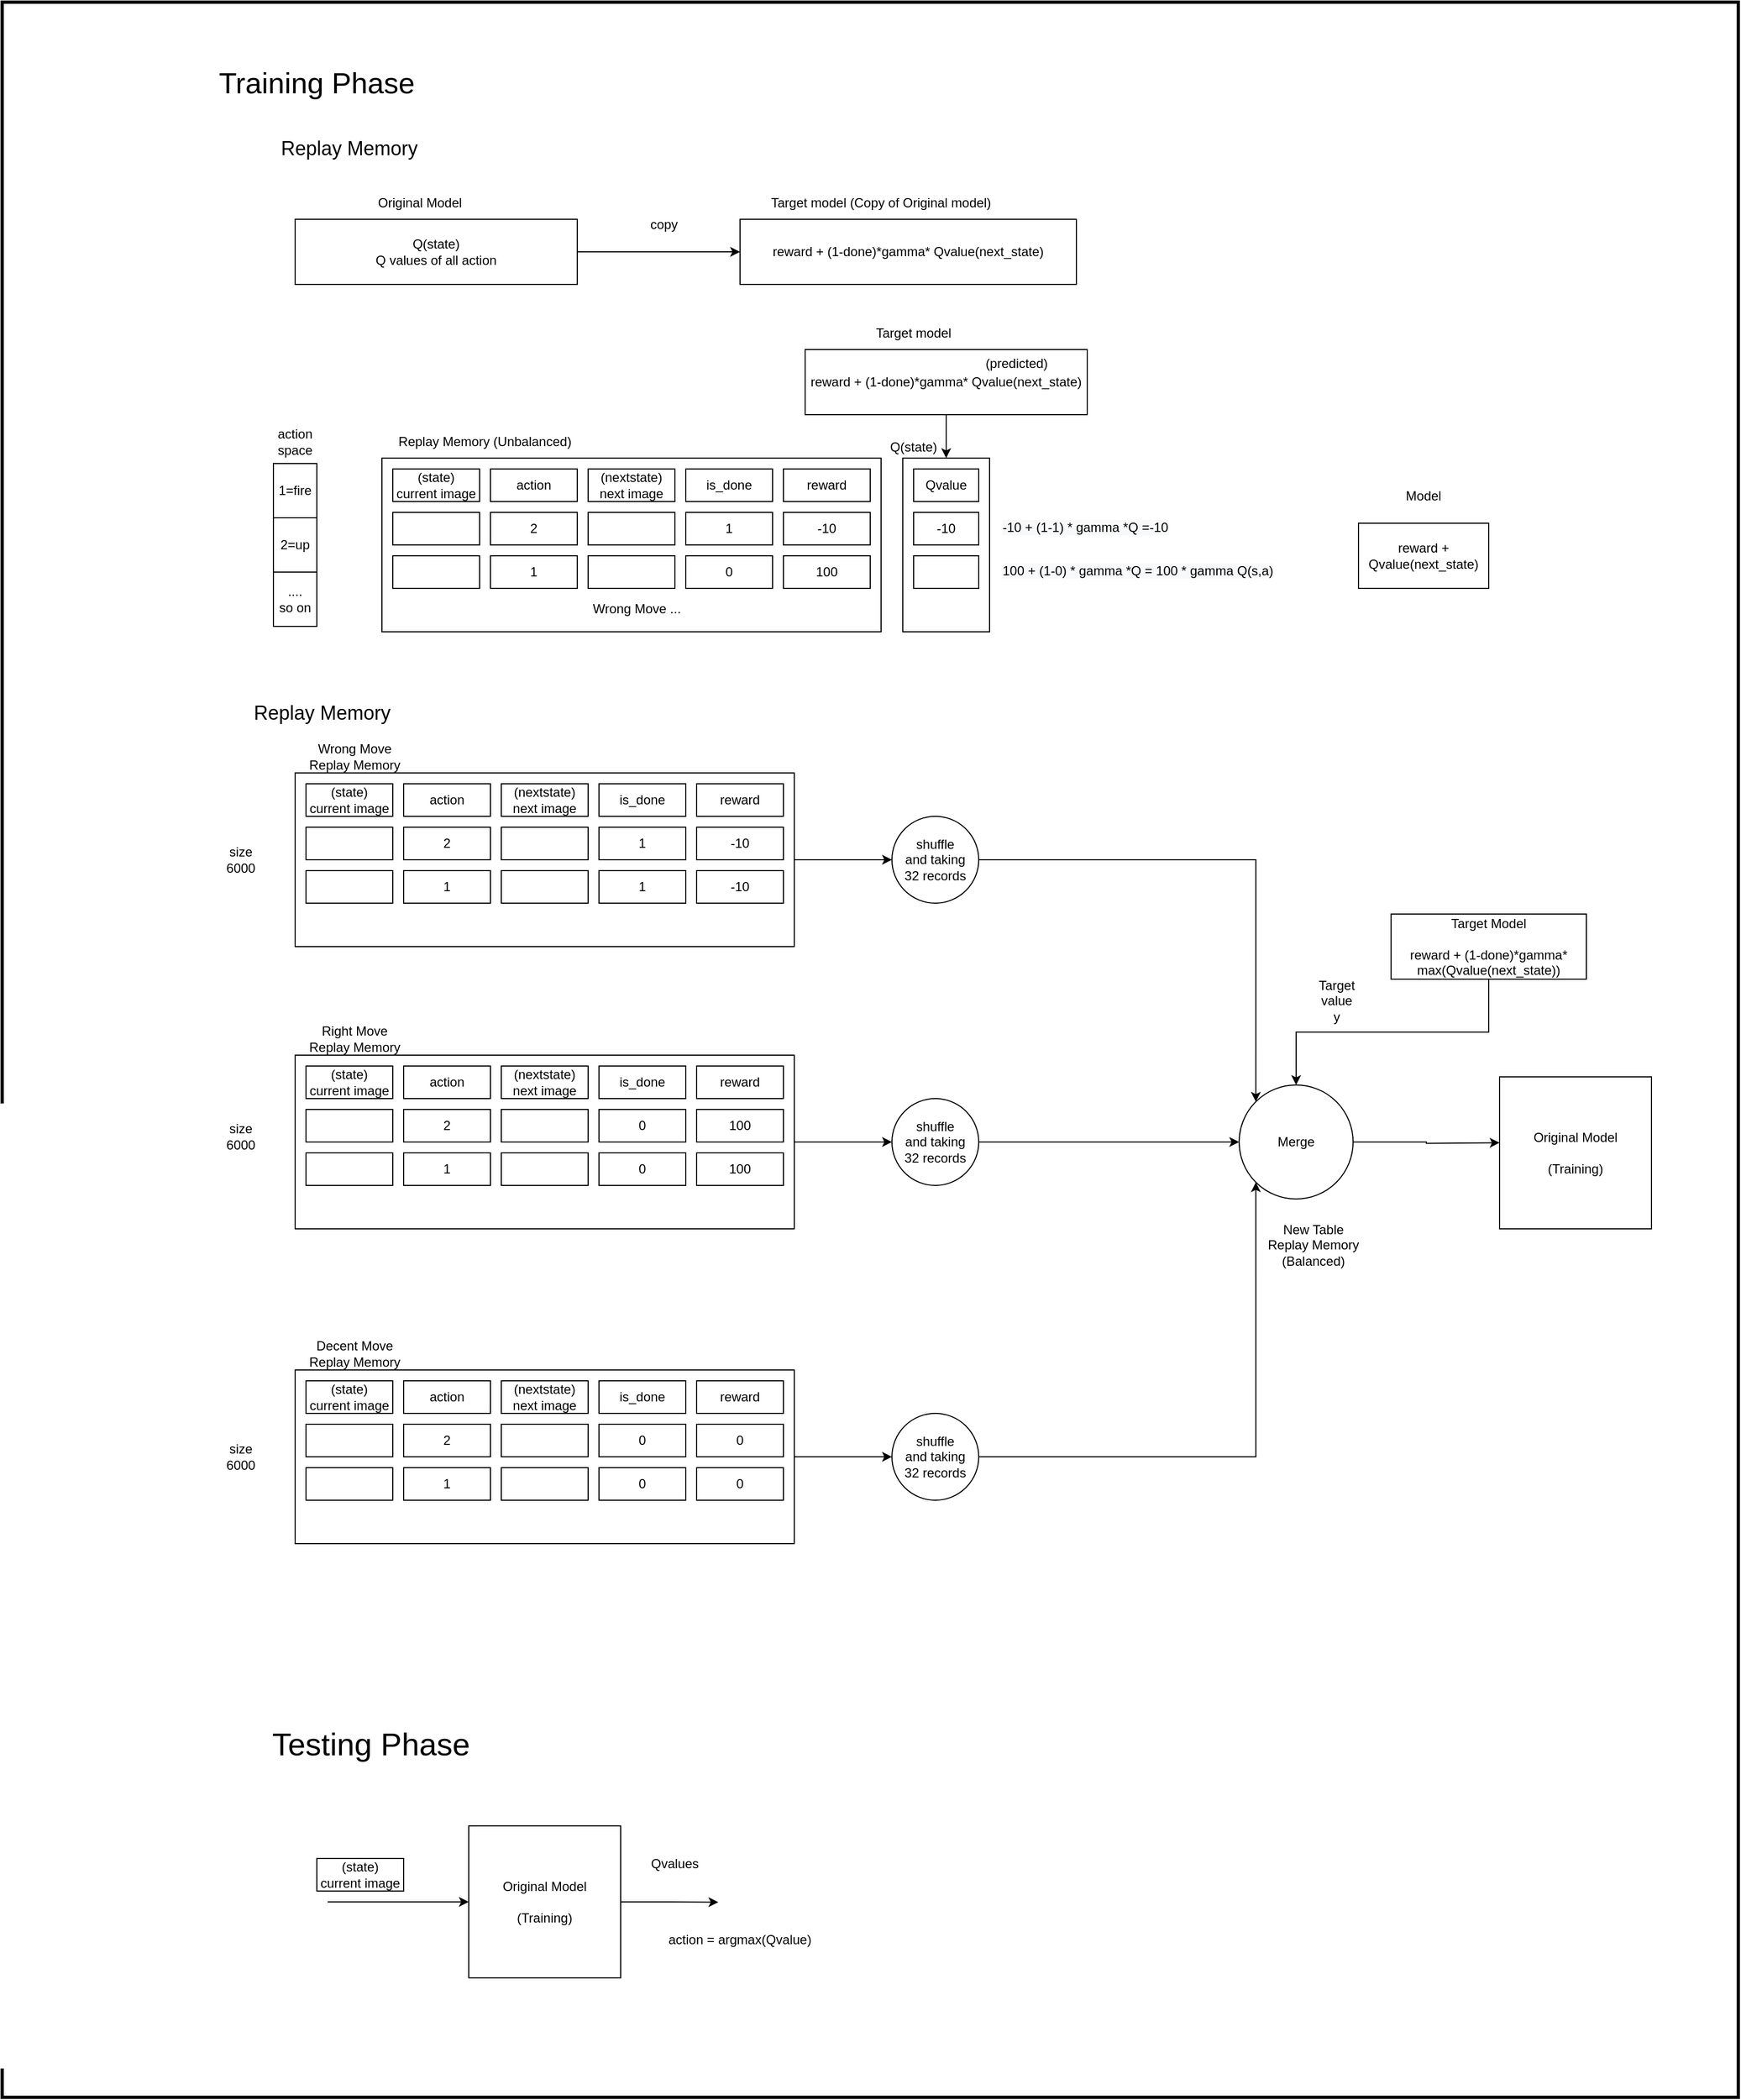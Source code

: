 <mxfile version="16.0.0" type="device" pages="2"><diagram id="ZjY-fGbHNrPjNJXVfzNI" name="Page-1"><mxGraphModel dx="3445" dy="2528" grid="1" gridSize="10" guides="1" tooltips="1" connect="1" arrows="1" fold="1" page="1" pageScale="1" pageWidth="850" pageHeight="1100" math="0" shadow="0"><root><mxCell id="0"/><mxCell id="1" parent="0"/><mxCell id="Hmphbi6D2bX5eIoqK8Ni-164" value="" style="rounded=0;whiteSpace=wrap;html=1;fontSize=29;strokeWidth=3;" parent="1" vertex="1"><mxGeometry x="-230" y="-260" width="1600" height="1930" as="geometry"/></mxCell><mxCell id="Hmphbi6D2bX5eIoqK8Ni-1" value="" style="rounded=0;whiteSpace=wrap;html=1;fontSize=12;" parent="1" vertex="1"><mxGeometry x="120" y="160" width="460" height="160" as="geometry"/></mxCell><mxCell id="Hmphbi6D2bX5eIoqK8Ni-2" value="Replay Memory (Unbalanced)" style="text;html=1;strokeColor=none;fillColor=none;align=center;verticalAlign=middle;whiteSpace=wrap;rounded=0;fontSize=12;" parent="1" vertex="1"><mxGeometry x="120" y="130" width="190" height="30" as="geometry"/></mxCell><mxCell id="Hmphbi6D2bX5eIoqK8Ni-3" value="(state)&lt;br style=&quot;font-size: 12px;&quot;&gt;current image" style="rounded=0;whiteSpace=wrap;html=1;fontSize=12;" parent="1" vertex="1"><mxGeometry x="130" y="170" width="80" height="30" as="geometry"/></mxCell><mxCell id="Hmphbi6D2bX5eIoqK8Ni-4" value="action" style="rounded=0;whiteSpace=wrap;html=1;fontSize=12;" parent="1" vertex="1"><mxGeometry x="220" y="170" width="80" height="30" as="geometry"/></mxCell><mxCell id="Hmphbi6D2bX5eIoqK8Ni-5" value="(nextstate)&lt;br style=&quot;font-size: 12px;&quot;&gt;next image" style="rounded=0;whiteSpace=wrap;html=1;fontSize=12;" parent="1" vertex="1"><mxGeometry x="310" y="170" width="80" height="30" as="geometry"/></mxCell><mxCell id="Hmphbi6D2bX5eIoqK8Ni-6" value="is_done" style="rounded=0;whiteSpace=wrap;html=1;fontSize=12;" parent="1" vertex="1"><mxGeometry x="400" y="170" width="80" height="30" as="geometry"/></mxCell><mxCell id="Hmphbi6D2bX5eIoqK8Ni-7" value="reward" style="rounded=0;whiteSpace=wrap;html=1;fontSize=12;" parent="1" vertex="1"><mxGeometry x="490" y="170" width="80" height="30" as="geometry"/></mxCell><mxCell id="Hmphbi6D2bX5eIoqK8Ni-8" value="" style="rounded=0;whiteSpace=wrap;html=1;fontSize=12;" parent="1" vertex="1"><mxGeometry x="130" y="210" width="80" height="30" as="geometry"/></mxCell><mxCell id="Hmphbi6D2bX5eIoqK8Ni-9" value="2" style="rounded=0;whiteSpace=wrap;html=1;fontSize=12;" parent="1" vertex="1"><mxGeometry x="220" y="210" width="80" height="30" as="geometry"/></mxCell><mxCell id="Hmphbi6D2bX5eIoqK8Ni-10" value="" style="rounded=0;whiteSpace=wrap;html=1;fontSize=12;" parent="1" vertex="1"><mxGeometry x="310" y="210" width="80" height="30" as="geometry"/></mxCell><mxCell id="Hmphbi6D2bX5eIoqK8Ni-11" value="1" style="rounded=0;whiteSpace=wrap;html=1;fontSize=12;" parent="1" vertex="1"><mxGeometry x="400" y="210" width="80" height="30" as="geometry"/></mxCell><mxCell id="Hmphbi6D2bX5eIoqK8Ni-12" value="-10" style="rounded=0;whiteSpace=wrap;html=1;fontSize=12;" parent="1" vertex="1"><mxGeometry x="490" y="210" width="80" height="30" as="geometry"/></mxCell><mxCell id="Hmphbi6D2bX5eIoqK8Ni-13" value="" style="rounded=0;whiteSpace=wrap;html=1;fontSize=12;" parent="1" vertex="1"><mxGeometry x="600" y="160" width="80" height="160" as="geometry"/></mxCell><mxCell id="Hmphbi6D2bX5eIoqK8Ni-14" value="Qvalue" style="rounded=0;whiteSpace=wrap;html=1;fontSize=12;" parent="1" vertex="1"><mxGeometry x="610" y="170" width="60" height="30" as="geometry"/></mxCell><mxCell id="Hmphbi6D2bX5eIoqK8Ni-17" style="edgeStyle=orthogonalEdgeStyle;rounded=0;orthogonalLoop=1;jettySize=auto;html=1;exitX=0.5;exitY=1;exitDx=0;exitDy=0;entryX=0.5;entryY=0;entryDx=0;entryDy=0;fontSize=12;" parent="1" source="Hmphbi6D2bX5eIoqK8Ni-16" target="Hmphbi6D2bX5eIoqK8Ni-13" edge="1"><mxGeometry relative="1" as="geometry"/></mxCell><mxCell id="Hmphbi6D2bX5eIoqK8Ni-16" value="&lt;span style=&quot;font-family: helvetica; font-size: 12px;&quot;&gt;reward + (1-done)*gamma* Qvalue(next_state)&lt;/span&gt;" style="rounded=0;whiteSpace=wrap;html=1;fontSize=12;" parent="1" vertex="1"><mxGeometry x="510" y="60" width="260" height="60" as="geometry"/></mxCell><mxCell id="Hmphbi6D2bX5eIoqK8Ni-18" value="-10" style="rounded=0;whiteSpace=wrap;html=1;fontSize=12;" parent="1" vertex="1"><mxGeometry x="610" y="210" width="60" height="30" as="geometry"/></mxCell><mxCell id="Hmphbi6D2bX5eIoqK8Ni-19" value="Target model" style="text;html=1;strokeColor=none;fillColor=none;align=center;verticalAlign=middle;whiteSpace=wrap;rounded=0;fontSize=12;" parent="1" vertex="1"><mxGeometry x="570" y="30" width="80" height="30" as="geometry"/></mxCell><mxCell id="Hmphbi6D2bX5eIoqK8Ni-20" value="reward + Qvalue(next_state)" style="rounded=0;whiteSpace=wrap;html=1;fontSize=12;" parent="1" vertex="1"><mxGeometry x="1020" y="220" width="120" height="60" as="geometry"/></mxCell><mxCell id="Hmphbi6D2bX5eIoqK8Ni-21" value="Model" style="text;html=1;strokeColor=none;fillColor=none;align=center;verticalAlign=middle;whiteSpace=wrap;rounded=0;fontSize=12;" parent="1" vertex="1"><mxGeometry x="1040" y="180" width="80" height="30" as="geometry"/></mxCell><mxCell id="Hmphbi6D2bX5eIoqK8Ni-22" value="" style="rounded=0;whiteSpace=wrap;html=1;fontSize=12;" parent="1" vertex="1"><mxGeometry x="130" y="250" width="80" height="30" as="geometry"/></mxCell><mxCell id="Hmphbi6D2bX5eIoqK8Ni-23" value="1" style="rounded=0;whiteSpace=wrap;html=1;fontSize=12;" parent="1" vertex="1"><mxGeometry x="220" y="250" width="80" height="30" as="geometry"/></mxCell><mxCell id="Hmphbi6D2bX5eIoqK8Ni-24" value="" style="rounded=0;whiteSpace=wrap;html=1;fontSize=12;" parent="1" vertex="1"><mxGeometry x="310" y="250" width="80" height="30" as="geometry"/></mxCell><mxCell id="Hmphbi6D2bX5eIoqK8Ni-25" value="0" style="rounded=0;whiteSpace=wrap;html=1;fontSize=12;" parent="1" vertex="1"><mxGeometry x="400" y="250" width="80" height="30" as="geometry"/></mxCell><mxCell id="Hmphbi6D2bX5eIoqK8Ni-26" value="100" style="rounded=0;whiteSpace=wrap;html=1;fontSize=12;" parent="1" vertex="1"><mxGeometry x="490" y="250" width="80" height="30" as="geometry"/></mxCell><mxCell id="Hmphbi6D2bX5eIoqK8Ni-27" value="" style="rounded=0;whiteSpace=wrap;html=1;fontSize=12;" parent="1" vertex="1"><mxGeometry x="610" y="250" width="60" height="30" as="geometry"/></mxCell><mxCell id="Hmphbi6D2bX5eIoqK8Ni-28" value="" style="rounded=0;whiteSpace=wrap;html=1;fontSize=12;" parent="1" vertex="1"><mxGeometry x="20" y="165" width="40" height="140" as="geometry"/></mxCell><mxCell id="Hmphbi6D2bX5eIoqK8Ni-29" value="1=fire" style="rounded=0;whiteSpace=wrap;html=1;fontSize=12;" parent="1" vertex="1"><mxGeometry x="20" y="165" width="40" height="50" as="geometry"/></mxCell><mxCell id="Hmphbi6D2bX5eIoqK8Ni-30" value="2=up" style="rounded=0;whiteSpace=wrap;html=1;fontSize=12;" parent="1" vertex="1"><mxGeometry x="20" y="215" width="40" height="50" as="geometry"/></mxCell><mxCell id="Hmphbi6D2bX5eIoqK8Ni-31" value="....&lt;br style=&quot;font-size: 12px;&quot;&gt;so on" style="rounded=0;whiteSpace=wrap;html=1;fontSize=12;" parent="1" vertex="1"><mxGeometry x="20" y="265" width="40" height="50" as="geometry"/></mxCell><mxCell id="Hmphbi6D2bX5eIoqK8Ni-32" value="action&lt;br style=&quot;font-size: 12px;&quot;&gt;space" style="text;html=1;strokeColor=none;fillColor=none;align=center;verticalAlign=middle;whiteSpace=wrap;rounded=0;fontSize=12;" parent="1" vertex="1"><mxGeometry x="10" y="130" width="60" height="30" as="geometry"/></mxCell><mxCell id="Hmphbi6D2bX5eIoqK8Ni-33" value="&lt;span style=&quot;color: rgb(0, 0, 0); font-family: helvetica; font-size: 12px; font-style: normal; font-weight: 400; letter-spacing: normal; text-align: center; text-indent: 0px; text-transform: none; word-spacing: 0px; background-color: rgb(248, 249, 250); display: inline; float: none;&quot;&gt;100 + (1-0) * gamma *Q = 100 * gamma Q(s,a)&lt;/span&gt;" style="text;whiteSpace=wrap;html=1;fontSize=12;" parent="1" vertex="1"><mxGeometry x="690" y="250" width="290" height="30" as="geometry"/></mxCell><mxCell id="Hmphbi6D2bX5eIoqK8Ni-34" value="&lt;span style=&quot;color: rgb(0, 0, 0); font-family: helvetica; font-size: 12px; font-style: normal; font-weight: 400; letter-spacing: normal; text-align: center; text-indent: 0px; text-transform: none; word-spacing: 0px; background-color: rgb(248, 249, 250); display: inline; float: none;&quot;&gt;-10 + (1-1) * gamma *Q =-10&lt;/span&gt;" style="text;whiteSpace=wrap;html=1;fontSize=12;" parent="1" vertex="1"><mxGeometry x="690" y="210" width="180" height="30" as="geometry"/></mxCell><mxCell id="Hmphbi6D2bX5eIoqK8Ni-36" value="(predicted)" style="text;html=1;strokeColor=none;fillColor=none;align=center;verticalAlign=middle;whiteSpace=wrap;rounded=0;fontSize=12;" parent="1" vertex="1"><mxGeometry x="660" y="63" width="90" height="20" as="geometry"/></mxCell><mxCell id="Hmphbi6D2bX5eIoqK8Ni-37" value="Q(state)" style="text;html=1;strokeColor=none;fillColor=none;align=center;verticalAlign=middle;whiteSpace=wrap;rounded=0;fontSize=12;" parent="1" vertex="1"><mxGeometry x="580" y="135" width="60" height="30" as="geometry"/></mxCell><mxCell id="Hmphbi6D2bX5eIoqK8Ni-41" value="&lt;span style=&quot;font-family: helvetica; font-size: 12px;&quot;&gt;reward + (1-done)*gamma* Qvalue(next_state)&lt;/span&gt;" style="rounded=0;whiteSpace=wrap;html=1;fontSize=12;" parent="1" vertex="1"><mxGeometry x="450" y="-60" width="310" height="60" as="geometry"/></mxCell><mxCell id="Hmphbi6D2bX5eIoqK8Ni-42" value="Target model (Copy of Original model)" style="text;html=1;strokeColor=none;fillColor=none;align=center;verticalAlign=middle;whiteSpace=wrap;rounded=0;fontSize=12;" parent="1" vertex="1"><mxGeometry x="460" y="-90" width="240" height="30" as="geometry"/></mxCell><mxCell id="Hmphbi6D2bX5eIoqK8Ni-47" style="edgeStyle=orthogonalEdgeStyle;rounded=0;orthogonalLoop=1;jettySize=auto;html=1;exitX=1;exitY=0.5;exitDx=0;exitDy=0;entryX=0;entryY=0.5;entryDx=0;entryDy=0;fontSize=12;" parent="1" source="Hmphbi6D2bX5eIoqK8Ni-44" target="Hmphbi6D2bX5eIoqK8Ni-41" edge="1"><mxGeometry relative="1" as="geometry"/></mxCell><mxCell id="Hmphbi6D2bX5eIoqK8Ni-44" value="&lt;font face=&quot;helvetica&quot; style=&quot;font-size: 12px;&quot;&gt;Q(state)&lt;br style=&quot;font-size: 12px;&quot;&gt;Q values of all action&lt;br style=&quot;font-size: 12px;&quot;&gt;&lt;/font&gt;" style="rounded=0;whiteSpace=wrap;html=1;fontSize=12;" parent="1" vertex="1"><mxGeometry x="40" y="-60" width="260" height="60" as="geometry"/></mxCell><mxCell id="Hmphbi6D2bX5eIoqK8Ni-45" value="Original Model" style="text;html=1;strokeColor=none;fillColor=none;align=center;verticalAlign=middle;whiteSpace=wrap;rounded=0;fontSize=12;" parent="1" vertex="1"><mxGeometry x="100" y="-90" width="110" height="30" as="geometry"/></mxCell><mxCell id="Hmphbi6D2bX5eIoqK8Ni-48" value="copy" style="text;html=1;strokeColor=none;fillColor=none;align=center;verticalAlign=middle;whiteSpace=wrap;rounded=0;fontSize=12;" parent="1" vertex="1"><mxGeometry x="350" y="-70" width="60" height="30" as="geometry"/></mxCell><mxCell id="Hmphbi6D2bX5eIoqK8Ni-50" value="" style="rounded=0;whiteSpace=wrap;html=1;fontSize=12;" parent="1" vertex="1"><mxGeometry x="40" y="450" width="460" height="160" as="geometry"/></mxCell><mxCell id="Hmphbi6D2bX5eIoqK8Ni-51" value="Wrong Move &lt;br style=&quot;font-size: 12px;&quot;&gt;Replay Memory" style="text;html=1;strokeColor=none;fillColor=none;align=center;verticalAlign=middle;whiteSpace=wrap;rounded=0;fontSize=12;" parent="1" vertex="1"><mxGeometry x="40" y="420" width="110" height="30" as="geometry"/></mxCell><mxCell id="Hmphbi6D2bX5eIoqK8Ni-52" value="(state)&lt;br style=&quot;font-size: 12px;&quot;&gt;current image" style="rounded=0;whiteSpace=wrap;html=1;fontSize=12;" parent="1" vertex="1"><mxGeometry x="50" y="460" width="80" height="30" as="geometry"/></mxCell><mxCell id="Hmphbi6D2bX5eIoqK8Ni-53" value="action" style="rounded=0;whiteSpace=wrap;html=1;fontSize=12;" parent="1" vertex="1"><mxGeometry x="140" y="460" width="80" height="30" as="geometry"/></mxCell><mxCell id="Hmphbi6D2bX5eIoqK8Ni-54" value="(nextstate)&lt;br style=&quot;font-size: 12px;&quot;&gt;next image" style="rounded=0;whiteSpace=wrap;html=1;fontSize=12;" parent="1" vertex="1"><mxGeometry x="230" y="460" width="80" height="30" as="geometry"/></mxCell><mxCell id="Hmphbi6D2bX5eIoqK8Ni-55" value="is_done" style="rounded=0;whiteSpace=wrap;html=1;fontSize=12;" parent="1" vertex="1"><mxGeometry x="320" y="460" width="80" height="30" as="geometry"/></mxCell><mxCell id="Hmphbi6D2bX5eIoqK8Ni-56" value="reward" style="rounded=0;whiteSpace=wrap;html=1;fontSize=12;" parent="1" vertex="1"><mxGeometry x="410" y="460" width="80" height="30" as="geometry"/></mxCell><mxCell id="Hmphbi6D2bX5eIoqK8Ni-57" value="" style="rounded=0;whiteSpace=wrap;html=1;fontSize=12;" parent="1" vertex="1"><mxGeometry x="50" y="500" width="80" height="30" as="geometry"/></mxCell><mxCell id="Hmphbi6D2bX5eIoqK8Ni-58" value="2" style="rounded=0;whiteSpace=wrap;html=1;fontSize=12;" parent="1" vertex="1"><mxGeometry x="140" y="500" width="80" height="30" as="geometry"/></mxCell><mxCell id="Hmphbi6D2bX5eIoqK8Ni-59" value="" style="rounded=0;whiteSpace=wrap;html=1;fontSize=12;" parent="1" vertex="1"><mxGeometry x="230" y="500" width="80" height="30" as="geometry"/></mxCell><mxCell id="Hmphbi6D2bX5eIoqK8Ni-60" value="1" style="rounded=0;whiteSpace=wrap;html=1;fontSize=12;" parent="1" vertex="1"><mxGeometry x="320" y="500" width="80" height="30" as="geometry"/></mxCell><mxCell id="Hmphbi6D2bX5eIoqK8Ni-61" value="-10" style="rounded=0;whiteSpace=wrap;html=1;fontSize=12;" parent="1" vertex="1"><mxGeometry x="410" y="500" width="80" height="30" as="geometry"/></mxCell><mxCell id="Hmphbi6D2bX5eIoqK8Ni-62" value="" style="rounded=0;whiteSpace=wrap;html=1;fontSize=12;" parent="1" vertex="1"><mxGeometry x="50" y="540" width="80" height="30" as="geometry"/></mxCell><mxCell id="Hmphbi6D2bX5eIoqK8Ni-63" value="1" style="rounded=0;whiteSpace=wrap;html=1;fontSize=12;" parent="1" vertex="1"><mxGeometry x="140" y="540" width="80" height="30" as="geometry"/></mxCell><mxCell id="Hmphbi6D2bX5eIoqK8Ni-64" value="" style="rounded=0;whiteSpace=wrap;html=1;fontSize=12;" parent="1" vertex="1"><mxGeometry x="230" y="540" width="80" height="30" as="geometry"/></mxCell><mxCell id="Hmphbi6D2bX5eIoqK8Ni-65" value="1" style="rounded=0;whiteSpace=wrap;html=1;fontSize=12;" parent="1" vertex="1"><mxGeometry x="320" y="540" width="80" height="30" as="geometry"/></mxCell><mxCell id="Hmphbi6D2bX5eIoqK8Ni-66" value="-10" style="rounded=0;whiteSpace=wrap;html=1;fontSize=12;" parent="1" vertex="1"><mxGeometry x="410" y="540" width="80" height="30" as="geometry"/></mxCell><mxCell id="Hmphbi6D2bX5eIoqK8Ni-67" value="" style="rounded=0;whiteSpace=wrap;html=1;fontSize=12;" parent="1" vertex="1"><mxGeometry x="40" y="710" width="460" height="160" as="geometry"/></mxCell><mxCell id="Hmphbi6D2bX5eIoqK8Ni-68" value="Right Move &lt;br style=&quot;font-size: 12px;&quot;&gt;Replay Memory" style="text;html=1;strokeColor=none;fillColor=none;align=center;verticalAlign=middle;whiteSpace=wrap;rounded=0;fontSize=12;" parent="1" vertex="1"><mxGeometry x="40" y="680" width="110" height="30" as="geometry"/></mxCell><mxCell id="Hmphbi6D2bX5eIoqK8Ni-69" value="(state)&lt;br style=&quot;font-size: 12px;&quot;&gt;current image" style="rounded=0;whiteSpace=wrap;html=1;fontSize=12;" parent="1" vertex="1"><mxGeometry x="50" y="720" width="80" height="30" as="geometry"/></mxCell><mxCell id="Hmphbi6D2bX5eIoqK8Ni-70" value="action" style="rounded=0;whiteSpace=wrap;html=1;fontSize=12;" parent="1" vertex="1"><mxGeometry x="140" y="720" width="80" height="30" as="geometry"/></mxCell><mxCell id="Hmphbi6D2bX5eIoqK8Ni-71" value="(nextstate)&lt;br style=&quot;font-size: 12px;&quot;&gt;next image" style="rounded=0;whiteSpace=wrap;html=1;fontSize=12;" parent="1" vertex="1"><mxGeometry x="230" y="720" width="80" height="30" as="geometry"/></mxCell><mxCell id="Hmphbi6D2bX5eIoqK8Ni-72" value="is_done" style="rounded=0;whiteSpace=wrap;html=1;fontSize=12;" parent="1" vertex="1"><mxGeometry x="320" y="720" width="80" height="30" as="geometry"/></mxCell><mxCell id="Hmphbi6D2bX5eIoqK8Ni-73" value="reward" style="rounded=0;whiteSpace=wrap;html=1;fontSize=12;" parent="1" vertex="1"><mxGeometry x="410" y="720" width="80" height="30" as="geometry"/></mxCell><mxCell id="Hmphbi6D2bX5eIoqK8Ni-74" value="" style="rounded=0;whiteSpace=wrap;html=1;fontSize=12;" parent="1" vertex="1"><mxGeometry x="50" y="760" width="80" height="30" as="geometry"/></mxCell><mxCell id="Hmphbi6D2bX5eIoqK8Ni-75" value="2" style="rounded=0;whiteSpace=wrap;html=1;fontSize=12;" parent="1" vertex="1"><mxGeometry x="140" y="760" width="80" height="30" as="geometry"/></mxCell><mxCell id="Hmphbi6D2bX5eIoqK8Ni-76" value="" style="rounded=0;whiteSpace=wrap;html=1;fontSize=12;" parent="1" vertex="1"><mxGeometry x="230" y="760" width="80" height="30" as="geometry"/></mxCell><mxCell id="Hmphbi6D2bX5eIoqK8Ni-77" value="0" style="rounded=0;whiteSpace=wrap;html=1;fontSize=12;" parent="1" vertex="1"><mxGeometry x="320" y="760" width="80" height="30" as="geometry"/></mxCell><mxCell id="Hmphbi6D2bX5eIoqK8Ni-78" value="100" style="rounded=0;whiteSpace=wrap;html=1;fontSize=12;" parent="1" vertex="1"><mxGeometry x="410" y="760" width="80" height="30" as="geometry"/></mxCell><mxCell id="Hmphbi6D2bX5eIoqK8Ni-79" value="" style="rounded=0;whiteSpace=wrap;html=1;fontSize=12;" parent="1" vertex="1"><mxGeometry x="50" y="800" width="80" height="30" as="geometry"/></mxCell><mxCell id="Hmphbi6D2bX5eIoqK8Ni-80" value="1" style="rounded=0;whiteSpace=wrap;html=1;fontSize=12;" parent="1" vertex="1"><mxGeometry x="140" y="800" width="80" height="30" as="geometry"/></mxCell><mxCell id="Hmphbi6D2bX5eIoqK8Ni-81" value="" style="rounded=0;whiteSpace=wrap;html=1;fontSize=12;" parent="1" vertex="1"><mxGeometry x="230" y="800" width="80" height="30" as="geometry"/></mxCell><mxCell id="Hmphbi6D2bX5eIoqK8Ni-82" value="0" style="rounded=0;whiteSpace=wrap;html=1;fontSize=12;" parent="1" vertex="1"><mxGeometry x="320" y="800" width="80" height="30" as="geometry"/></mxCell><mxCell id="Hmphbi6D2bX5eIoqK8Ni-83" value="100" style="rounded=0;whiteSpace=wrap;html=1;fontSize=12;" parent="1" vertex="1"><mxGeometry x="410" y="800" width="80" height="30" as="geometry"/></mxCell><mxCell id="Hmphbi6D2bX5eIoqK8Ni-129" style="edgeStyle=orthogonalEdgeStyle;rounded=0;orthogonalLoop=1;jettySize=auto;html=1;exitX=1;exitY=0.5;exitDx=0;exitDy=0;entryX=0;entryY=0.5;entryDx=0;entryDy=0;fontSize=12;" parent="1" source="Hmphbi6D2bX5eIoqK8Ni-101" target="Hmphbi6D2bX5eIoqK8Ni-128" edge="1"><mxGeometry relative="1" as="geometry"/></mxCell><mxCell id="Hmphbi6D2bX5eIoqK8Ni-101" value="" style="rounded=0;whiteSpace=wrap;html=1;fontSize=12;" parent="1" vertex="1"><mxGeometry x="40" y="1000" width="460" height="160" as="geometry"/></mxCell><mxCell id="Hmphbi6D2bX5eIoqK8Ni-102" value="Decent Move &lt;br style=&quot;font-size: 12px;&quot;&gt;Replay Memory" style="text;html=1;strokeColor=none;fillColor=none;align=center;verticalAlign=middle;whiteSpace=wrap;rounded=0;fontSize=12;" parent="1" vertex="1"><mxGeometry x="40" y="970" width="110" height="30" as="geometry"/></mxCell><mxCell id="Hmphbi6D2bX5eIoqK8Ni-103" value="(state)&lt;br style=&quot;font-size: 12px;&quot;&gt;current image" style="rounded=0;whiteSpace=wrap;html=1;fontSize=12;" parent="1" vertex="1"><mxGeometry x="50" y="1010" width="80" height="30" as="geometry"/></mxCell><mxCell id="Hmphbi6D2bX5eIoqK8Ni-104" value="action" style="rounded=0;whiteSpace=wrap;html=1;fontSize=12;" parent="1" vertex="1"><mxGeometry x="140" y="1010" width="80" height="30" as="geometry"/></mxCell><mxCell id="Hmphbi6D2bX5eIoqK8Ni-105" value="(nextstate)&lt;br style=&quot;font-size: 12px;&quot;&gt;next image" style="rounded=0;whiteSpace=wrap;html=1;fontSize=12;" parent="1" vertex="1"><mxGeometry x="230" y="1010" width="80" height="30" as="geometry"/></mxCell><mxCell id="Hmphbi6D2bX5eIoqK8Ni-106" value="is_done" style="rounded=0;whiteSpace=wrap;html=1;fontSize=12;" parent="1" vertex="1"><mxGeometry x="320" y="1010" width="80" height="30" as="geometry"/></mxCell><mxCell id="Hmphbi6D2bX5eIoqK8Ni-107" value="reward" style="rounded=0;whiteSpace=wrap;html=1;fontSize=12;" parent="1" vertex="1"><mxGeometry x="410" y="1010" width="80" height="30" as="geometry"/></mxCell><mxCell id="Hmphbi6D2bX5eIoqK8Ni-108" value="" style="rounded=0;whiteSpace=wrap;html=1;fontSize=12;" parent="1" vertex="1"><mxGeometry x="50" y="1050" width="80" height="30" as="geometry"/></mxCell><mxCell id="Hmphbi6D2bX5eIoqK8Ni-109" value="2" style="rounded=0;whiteSpace=wrap;html=1;fontSize=12;" parent="1" vertex="1"><mxGeometry x="140" y="1050" width="80" height="30" as="geometry"/></mxCell><mxCell id="Hmphbi6D2bX5eIoqK8Ni-110" value="" style="rounded=0;whiteSpace=wrap;html=1;fontSize=12;" parent="1" vertex="1"><mxGeometry x="230" y="1050" width="80" height="30" as="geometry"/></mxCell><mxCell id="Hmphbi6D2bX5eIoqK8Ni-111" value="0" style="rounded=0;whiteSpace=wrap;html=1;fontSize=12;" parent="1" vertex="1"><mxGeometry x="320" y="1050" width="80" height="30" as="geometry"/></mxCell><mxCell id="Hmphbi6D2bX5eIoqK8Ni-112" value="0" style="rounded=0;whiteSpace=wrap;html=1;fontSize=12;" parent="1" vertex="1"><mxGeometry x="410" y="1050" width="80" height="30" as="geometry"/></mxCell><mxCell id="Hmphbi6D2bX5eIoqK8Ni-113" value="" style="rounded=0;whiteSpace=wrap;html=1;fontSize=12;" parent="1" vertex="1"><mxGeometry x="50" y="1090" width="80" height="30" as="geometry"/></mxCell><mxCell id="Hmphbi6D2bX5eIoqK8Ni-114" value="1" style="rounded=0;whiteSpace=wrap;html=1;fontSize=12;" parent="1" vertex="1"><mxGeometry x="140" y="1090" width="80" height="30" as="geometry"/></mxCell><mxCell id="Hmphbi6D2bX5eIoqK8Ni-115" value="" style="rounded=0;whiteSpace=wrap;html=1;fontSize=12;" parent="1" vertex="1"><mxGeometry x="230" y="1090" width="80" height="30" as="geometry"/></mxCell><mxCell id="Hmphbi6D2bX5eIoqK8Ni-116" value="0" style="rounded=0;whiteSpace=wrap;html=1;fontSize=12;" parent="1" vertex="1"><mxGeometry x="320" y="1090" width="80" height="30" as="geometry"/></mxCell><mxCell id="Hmphbi6D2bX5eIoqK8Ni-117" value="0" style="rounded=0;whiteSpace=wrap;html=1;fontSize=12;" parent="1" vertex="1"><mxGeometry x="410" y="1090" width="80" height="30" as="geometry"/></mxCell><mxCell id="Hmphbi6D2bX5eIoqK8Ni-125" value="size&lt;br style=&quot;font-size: 12px;&quot;&gt;6000" style="text;html=1;strokeColor=none;fillColor=none;align=center;verticalAlign=middle;whiteSpace=wrap;rounded=0;fontSize=12;" parent="1" vertex="1"><mxGeometry x="-40" y="515" width="60" height="30" as="geometry"/></mxCell><mxCell id="Hmphbi6D2bX5eIoqK8Ni-126" value="size&lt;br style=&quot;font-size: 12px;&quot;&gt;6000" style="text;html=1;strokeColor=none;fillColor=none;align=center;verticalAlign=middle;whiteSpace=wrap;rounded=0;fontSize=12;" parent="1" vertex="1"><mxGeometry x="-40" y="770" width="60" height="30" as="geometry"/></mxCell><mxCell id="Hmphbi6D2bX5eIoqK8Ni-127" value="size&lt;br style=&quot;font-size: 12px;&quot;&gt;6000" style="text;html=1;strokeColor=none;fillColor=none;align=center;verticalAlign=middle;whiteSpace=wrap;rounded=0;fontSize=12;" parent="1" vertex="1"><mxGeometry x="-40" y="1065" width="60" height="30" as="geometry"/></mxCell><mxCell id="Hmphbi6D2bX5eIoqK8Ni-136" style="edgeStyle=orthogonalEdgeStyle;rounded=0;orthogonalLoop=1;jettySize=auto;html=1;exitX=1;exitY=0.5;exitDx=0;exitDy=0;entryX=0;entryY=1;entryDx=0;entryDy=0;fontSize=12;" parent="1" source="Hmphbi6D2bX5eIoqK8Ni-128" target="Hmphbi6D2bX5eIoqK8Ni-135" edge="1"><mxGeometry relative="1" as="geometry"/></mxCell><mxCell id="Hmphbi6D2bX5eIoqK8Ni-128" value="shuffle&lt;br style=&quot;font-size: 12px;&quot;&gt;and taking&lt;br style=&quot;font-size: 12px;&quot;&gt;32 records" style="ellipse;whiteSpace=wrap;html=1;aspect=fixed;fontSize=12;" parent="1" vertex="1"><mxGeometry x="590" y="1040" width="80" height="80" as="geometry"/></mxCell><mxCell id="Hmphbi6D2bX5eIoqK8Ni-130" style="edgeStyle=orthogonalEdgeStyle;rounded=0;orthogonalLoop=1;jettySize=auto;html=1;exitX=1;exitY=0.5;exitDx=0;exitDy=0;entryX=0;entryY=0.5;entryDx=0;entryDy=0;fontSize=12;" parent="1" source="Hmphbi6D2bX5eIoqK8Ni-50" target="Hmphbi6D2bX5eIoqK8Ni-132" edge="1"><mxGeometry relative="1" as="geometry"><mxPoint x="500" y="600" as="sourcePoint"/><mxPoint x="600.0" y="600" as="targetPoint"/></mxGeometry></mxCell><mxCell id="Hmphbi6D2bX5eIoqK8Ni-137" style="edgeStyle=orthogonalEdgeStyle;rounded=0;orthogonalLoop=1;jettySize=auto;html=1;exitX=1;exitY=0.5;exitDx=0;exitDy=0;entryX=0;entryY=0.5;entryDx=0;entryDy=0;fontSize=12;" parent="1" source="Hmphbi6D2bX5eIoqK8Ni-131" target="Hmphbi6D2bX5eIoqK8Ni-135" edge="1"><mxGeometry relative="1" as="geometry"/></mxCell><mxCell id="Hmphbi6D2bX5eIoqK8Ni-131" value="shuffle&lt;br style=&quot;font-size: 12px;&quot;&gt;and taking&lt;br style=&quot;font-size: 12px;&quot;&gt;32 records" style="ellipse;whiteSpace=wrap;html=1;aspect=fixed;fontSize=12;" parent="1" vertex="1"><mxGeometry x="590" y="750" width="80" height="80" as="geometry"/></mxCell><mxCell id="Hmphbi6D2bX5eIoqK8Ni-139" style="edgeStyle=orthogonalEdgeStyle;rounded=0;orthogonalLoop=1;jettySize=auto;html=1;exitX=1;exitY=0.5;exitDx=0;exitDy=0;entryX=0;entryY=0;entryDx=0;entryDy=0;fontSize=12;" parent="1" source="Hmphbi6D2bX5eIoqK8Ni-132" target="Hmphbi6D2bX5eIoqK8Ni-135" edge="1"><mxGeometry relative="1" as="geometry"/></mxCell><mxCell id="Hmphbi6D2bX5eIoqK8Ni-132" value="shuffle&lt;br style=&quot;font-size: 12px;&quot;&gt;and taking&lt;br style=&quot;font-size: 12px;&quot;&gt;32 records" style="ellipse;whiteSpace=wrap;html=1;aspect=fixed;fontSize=12;" parent="1" vertex="1"><mxGeometry x="590" y="490" width="80" height="80" as="geometry"/></mxCell><mxCell id="Hmphbi6D2bX5eIoqK8Ni-133" style="edgeStyle=orthogonalEdgeStyle;rounded=0;orthogonalLoop=1;jettySize=auto;html=1;exitX=1;exitY=0.5;exitDx=0;exitDy=0;entryX=0;entryY=0.5;entryDx=0;entryDy=0;fontSize=12;" parent="1" source="Hmphbi6D2bX5eIoqK8Ni-67" target="Hmphbi6D2bX5eIoqK8Ni-131" edge="1"><mxGeometry relative="1" as="geometry"><mxPoint x="510" y="540" as="sourcePoint"/><mxPoint x="600.0" y="540" as="targetPoint"/></mxGeometry></mxCell><mxCell id="Hmphbi6D2bX5eIoqK8Ni-140" style="edgeStyle=orthogonalEdgeStyle;rounded=0;orthogonalLoop=1;jettySize=auto;html=1;exitX=1;exitY=0.5;exitDx=0;exitDy=0;fontSize=12;" parent="1" source="Hmphbi6D2bX5eIoqK8Ni-135" edge="1"><mxGeometry relative="1" as="geometry"><mxPoint x="1150" y="790.667" as="targetPoint"/></mxGeometry></mxCell><mxCell id="Hmphbi6D2bX5eIoqK8Ni-135" value="Merge" style="ellipse;whiteSpace=wrap;html=1;aspect=fixed;fontSize=12;" parent="1" vertex="1"><mxGeometry x="910" y="737.5" width="105" height="105" as="geometry"/></mxCell><mxCell id="Hmphbi6D2bX5eIoqK8Ni-141" value="Original Model&lt;br style=&quot;font-size: 12px;&quot;&gt;&lt;br style=&quot;font-size: 12px;&quot;&gt;(Training)" style="whiteSpace=wrap;html=1;aspect=fixed;fontSize=12;" parent="1" vertex="1"><mxGeometry x="1150" y="730" width="140" height="140" as="geometry"/></mxCell><mxCell id="Hmphbi6D2bX5eIoqK8Ni-142" value="New Table&lt;br style=&quot;font-size: 12px;&quot;&gt;Replay Memory&lt;br style=&quot;font-size: 12px;&quot;&gt;(Balanced)" style="text;html=1;strokeColor=none;fillColor=none;align=center;verticalAlign=middle;whiteSpace=wrap;rounded=0;fontSize=12;" parent="1" vertex="1"><mxGeometry x="930" y="870" width="97" height="30" as="geometry"/></mxCell><mxCell id="Hmphbi6D2bX5eIoqK8Ni-143" value="Wrong Move ..." style="text;html=1;strokeColor=none;fillColor=none;align=center;verticalAlign=middle;whiteSpace=wrap;rounded=0;fontSize=12;" parent="1" vertex="1"><mxGeometry x="270" y="284" width="170" height="30" as="geometry"/></mxCell><mxCell id="Hmphbi6D2bX5eIoqK8Ni-146" style="edgeStyle=orthogonalEdgeStyle;rounded=0;orthogonalLoop=1;jettySize=auto;html=1;exitX=0.5;exitY=1;exitDx=0;exitDy=0;entryX=0.5;entryY=0;entryDx=0;entryDy=0;fontSize=12;" parent="1" source="Hmphbi6D2bX5eIoqK8Ni-145" target="Hmphbi6D2bX5eIoqK8Ni-135" edge="1"><mxGeometry relative="1" as="geometry"/></mxCell><mxCell id="Hmphbi6D2bX5eIoqK8Ni-145" value="Target Model&lt;br style=&quot;font-size: 12px;&quot;&gt;&lt;br style=&quot;font-size: 12px;&quot;&gt;&lt;span style=&quot;font-family: helvetica; font-size: 12px;&quot;&gt;reward + (1-done)*gamma* max(Qvalue(next_state))&lt;/span&gt;" style="rounded=0;whiteSpace=wrap;html=1;fontSize=12;" parent="1" vertex="1"><mxGeometry x="1050" y="580" width="180" height="60" as="geometry"/></mxCell><mxCell id="Hmphbi6D2bX5eIoqK8Ni-147" value="Target&lt;br style=&quot;font-size: 12px;&quot;&gt;value&lt;br style=&quot;font-size: 12px;&quot;&gt;y" style="text;html=1;strokeColor=none;fillColor=none;align=center;verticalAlign=middle;whiteSpace=wrap;rounded=0;fontSize=12;" parent="1" vertex="1"><mxGeometry x="960" y="630" width="80" height="60" as="geometry"/></mxCell><mxCell id="Hmphbi6D2bX5eIoqK8Ni-155" style="edgeStyle=orthogonalEdgeStyle;rounded=0;orthogonalLoop=1;jettySize=auto;html=1;exitX=1;exitY=0.5;exitDx=0;exitDy=0;fontSize=12;" parent="1" source="Hmphbi6D2bX5eIoqK8Ni-148" edge="1"><mxGeometry relative="1" as="geometry"><mxPoint x="430" y="1490.25" as="targetPoint"/></mxGeometry></mxCell><mxCell id="Hmphbi6D2bX5eIoqK8Ni-148" value="Original Model&lt;br style=&quot;font-size: 12px;&quot;&gt;&lt;br style=&quot;font-size: 12px;&quot;&gt;(Training)" style="whiteSpace=wrap;html=1;aspect=fixed;fontSize=12;" parent="1" vertex="1"><mxGeometry x="200" y="1420" width="140" height="140" as="geometry"/></mxCell><mxCell id="Hmphbi6D2bX5eIoqK8Ni-149" value="" style="endArrow=classic;html=1;rounded=0;entryX=0;entryY=0.5;entryDx=0;entryDy=0;fontSize=12;" parent="1" target="Hmphbi6D2bX5eIoqK8Ni-148" edge="1"><mxGeometry width="50" height="50" relative="1" as="geometry"><mxPoint x="70" y="1490" as="sourcePoint"/><mxPoint x="-250" y="1450" as="targetPoint"/></mxGeometry></mxCell><mxCell id="Hmphbi6D2bX5eIoqK8Ni-150" value="(state)&lt;br style=&quot;font-size: 12px;&quot;&gt;current image" style="rounded=0;whiteSpace=wrap;html=1;fontSize=12;" parent="1" vertex="1"><mxGeometry x="60" y="1450" width="80" height="30" as="geometry"/></mxCell><mxCell id="Hmphbi6D2bX5eIoqK8Ni-156" value="Qvalues" style="text;html=1;strokeColor=none;fillColor=none;align=center;verticalAlign=middle;whiteSpace=wrap;rounded=0;fontSize=12;" parent="1" vertex="1"><mxGeometry x="360" y="1440" width="60" height="30" as="geometry"/></mxCell><mxCell id="Hmphbi6D2bX5eIoqK8Ni-157" value="action = argmax(Qvalue)" style="text;html=1;strokeColor=none;fillColor=none;align=center;verticalAlign=middle;whiteSpace=wrap;rounded=0;fontSize=12;" parent="1" vertex="1"><mxGeometry x="370" y="1510" width="160" height="30" as="geometry"/></mxCell><mxCell id="Hmphbi6D2bX5eIoqK8Ni-158" value="Testing Phase" style="text;html=1;strokeColor=none;fillColor=none;align=center;verticalAlign=middle;whiteSpace=wrap;rounded=0;fontSize=29;" parent="1" vertex="1"><mxGeometry x="10" y="1330" width="200" height="30" as="geometry"/></mxCell><mxCell id="Hmphbi6D2bX5eIoqK8Ni-159" value="&lt;font style=&quot;font-size: 27px;&quot;&gt;Training Phase&lt;/font&gt;" style="text;html=1;strokeColor=none;fillColor=none;align=center;verticalAlign=middle;whiteSpace=wrap;rounded=0;fontSize=27;" parent="1" vertex="1"><mxGeometry x="-40" y="-200" width="200" height="30" as="geometry"/></mxCell><mxCell id="Hmphbi6D2bX5eIoqK8Ni-160" value="Replay Memory" style="text;html=1;strokeColor=none;fillColor=none;align=center;verticalAlign=middle;whiteSpace=wrap;rounded=0;fontSize=18;" parent="1" vertex="1"><mxGeometry x="5" y="-140" width="170" height="30" as="geometry"/></mxCell><mxCell id="Hmphbi6D2bX5eIoqK8Ni-163" value="Replay Memory" style="text;html=1;strokeColor=none;fillColor=none;align=center;verticalAlign=middle;whiteSpace=wrap;rounded=0;fontSize=18;" parent="1" vertex="1"><mxGeometry x="-20" y="380" width="170" height="30" as="geometry"/></mxCell></root></mxGraphModel></diagram><diagram id="OMSsT9WbZYDtZ2YlHRnc" name="Page-2"><mxGraphModel dx="1888" dy="571" grid="1" gridSize="10" guides="1" tooltips="1" connect="1" arrows="1" fold="1" page="1" pageScale="1" pageWidth="850" pageHeight="1100" math="0" shadow="0"><root><mxCell id="9s3FyAO5fF1kSJRp3hR7-0"/><mxCell id="9s3FyAO5fF1kSJRp3hR7-1" parent="9s3FyAO5fF1kSJRp3hR7-0"/><mxCell id="9s3FyAO5fF1kSJRp3hR7-13" value="" style="rounded=0;whiteSpace=wrap;html=1;" vertex="1" parent="9s3FyAO5fF1kSJRp3hR7-1"><mxGeometry x="-70" y="100" width="530" height="380" as="geometry"/></mxCell><mxCell id="9s3FyAO5fF1kSJRp3hR7-2" value="" style="rounded=0;whiteSpace=wrap;html=1;" vertex="1" parent="9s3FyAO5fF1kSJRp3hR7-1"><mxGeometry x="40" y="200" width="20" height="40" as="geometry"/></mxCell><mxCell id="9s3FyAO5fF1kSJRp3hR7-4" value="" style="rounded=0;whiteSpace=wrap;html=1;" vertex="1" parent="9s3FyAO5fF1kSJRp3hR7-1"><mxGeometry x="40" y="370" width="200" height="40" as="geometry"/></mxCell><mxCell id="9s3FyAO5fF1kSJRp3hR7-5" value="Knowledge-level&lt;br&gt;(Experience-level)" style="text;html=1;strokeColor=none;fillColor=none;align=center;verticalAlign=middle;whiteSpace=wrap;rounded=0;" vertex="1" parent="9s3FyAO5fF1kSJRp3hR7-1"><mxGeometry x="-5" y="330" width="110" height="30" as="geometry"/></mxCell><mxCell id="9s3FyAO5fF1kSJRp3hR7-6" value="Epsilon&lt;br&gt;Decreases&lt;br&gt;&amp;lt;1" style="text;html=1;strokeColor=none;fillColor=none;align=center;verticalAlign=middle;whiteSpace=wrap;rounded=0;fontStyle=1" vertex="1" parent="9s3FyAO5fF1kSJRp3hR7-1"><mxGeometry x="260" y="360" width="60" height="50" as="geometry"/></mxCell><mxCell id="9s3FyAO5fF1kSJRp3hR7-7" value="Knowledge-level&lt;br&gt;(Experience-level)" style="text;html=1;strokeColor=none;fillColor=none;align=center;verticalAlign=middle;whiteSpace=wrap;rounded=0;" vertex="1" parent="9s3FyAO5fF1kSJRp3hR7-1"><mxGeometry x="-5" y="160" width="110" height="30" as="geometry"/></mxCell><mxCell id="9s3FyAO5fF1kSJRp3hR7-8" value="Epsilon&lt;br&gt;is High&lt;br&gt;1" style="text;html=1;strokeColor=none;fillColor=none;align=center;verticalAlign=middle;whiteSpace=wrap;rounded=0;fontStyle=1" vertex="1" parent="9s3FyAO5fF1kSJRp3hR7-1"><mxGeometry x="260" y="200" width="60" height="40" as="geometry"/></mxCell><mxCell id="9s3FyAO5fF1kSJRp3hR7-9" value="Play more random actions" style="text;html=1;strokeColor=none;fillColor=none;align=center;verticalAlign=middle;whiteSpace=wrap;rounded=0;fontStyle=1" vertex="1" parent="9s3FyAO5fF1kSJRp3hR7-1"><mxGeometry x="350" y="200" width="60" height="40" as="geometry"/></mxCell><mxCell id="9s3FyAO5fF1kSJRp3hR7-10" value="Play less&lt;br&gt;random actions" style="text;html=1;strokeColor=none;fillColor=none;align=center;verticalAlign=middle;whiteSpace=wrap;rounded=0;fontStyle=1" vertex="1" parent="9s3FyAO5fF1kSJRp3hR7-1"><mxGeometry x="350" y="360" width="60" height="40" as="geometry"/></mxCell><mxCell id="9s3FyAO5fF1kSJRp3hR7-11" value="FRAME_COUNT" style="text;html=1;strokeColor=none;fillColor=none;align=center;verticalAlign=middle;whiteSpace=wrap;rounded=0;fontStyle=1" vertex="1" parent="9s3FyAO5fF1kSJRp3hR7-1"><mxGeometry x="20" y="130" width="60" height="30" as="geometry"/></mxCell><mxCell id="9s3FyAO5fF1kSJRp3hR7-12" value="FRAME_COUNT" style="text;html=1;strokeColor=none;fillColor=none;align=center;verticalAlign=middle;whiteSpace=wrap;rounded=0;fontStyle=1" vertex="1" parent="9s3FyAO5fF1kSJRp3hR7-1"><mxGeometry x="20" y="300" width="60" height="30" as="geometry"/></mxCell></root></mxGraphModel></diagram></mxfile>